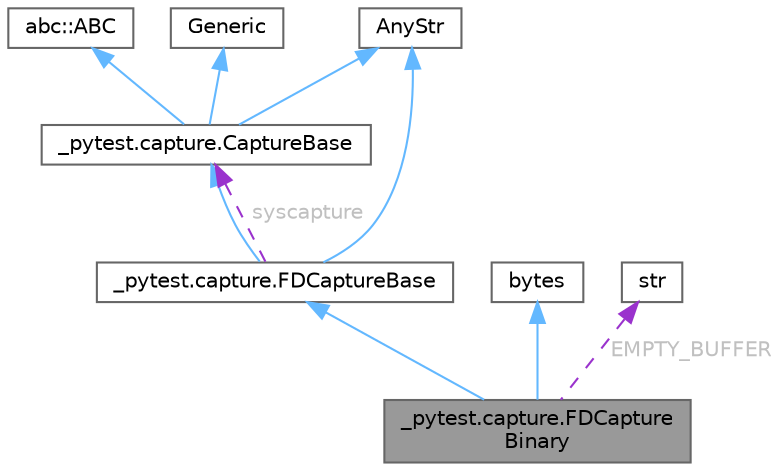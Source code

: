 digraph "_pytest.capture.FDCaptureBinary"
{
 // LATEX_PDF_SIZE
  bgcolor="transparent";
  edge [fontname=Helvetica,fontsize=10,labelfontname=Helvetica,labelfontsize=10];
  node [fontname=Helvetica,fontsize=10,shape=box,height=0.2,width=0.4];
  Node1 [id="Node000001",label="_pytest.capture.FDCapture\lBinary",height=0.2,width=0.4,color="gray40", fillcolor="grey60", style="filled", fontcolor="black",tooltip=" "];
  Node2 -> Node1 [id="edge1_Node000001_Node000002",dir="back",color="steelblue1",style="solid",tooltip=" "];
  Node2 [id="Node000002",label="_pytest.capture.FDCaptureBase",height=0.2,width=0.4,color="gray40", fillcolor="white", style="filled",URL="$class__pytest_1_1capture_1_1_f_d_capture_base.html",tooltip=" "];
  Node3 -> Node2 [id="edge2_Node000002_Node000003",dir="back",color="steelblue1",style="solid",tooltip=" "];
  Node3 [id="Node000003",label="_pytest.capture.CaptureBase",height=0.2,width=0.4,color="gray40", fillcolor="white", style="filled",URL="$class__pytest_1_1capture_1_1_capture_base.html",tooltip=" "];
  Node4 -> Node3 [id="edge3_Node000003_Node000004",dir="back",color="steelblue1",style="solid",tooltip=" "];
  Node4 [id="Node000004",label="abc::ABC",height=0.2,width=0.4,color="gray40", fillcolor="white", style="filled",tooltip=" "];
  Node5 -> Node3 [id="edge4_Node000003_Node000005",dir="back",color="steelblue1",style="solid",tooltip=" "];
  Node5 [id="Node000005",label="Generic",height=0.2,width=0.4,color="gray40", fillcolor="white", style="filled",tooltip=" "];
  Node6 -> Node3 [id="edge5_Node000003_Node000006",dir="back",color="steelblue1",style="solid",tooltip=" "];
  Node6 [id="Node000006",label="AnyStr",height=0.2,width=0.4,color="gray40", fillcolor="white", style="filled",tooltip=" "];
  Node6 -> Node2 [id="edge6_Node000002_Node000006",dir="back",color="steelblue1",style="solid",tooltip=" "];
  Node3 -> Node2 [id="edge7_Node000002_Node000003",dir="back",color="darkorchid3",style="dashed",tooltip=" ",label=" syscapture",fontcolor="grey" ];
  Node7 -> Node1 [id="edge8_Node000001_Node000007",dir="back",color="steelblue1",style="solid",tooltip=" "];
  Node7 [id="Node000007",label="bytes",height=0.2,width=0.4,color="gray40", fillcolor="white", style="filled",tooltip=" "];
  Node8 -> Node1 [id="edge9_Node000001_Node000008",dir="back",color="darkorchid3",style="dashed",tooltip=" ",label=" EMPTY_BUFFER",fontcolor="grey" ];
  Node8 [id="Node000008",label="str",height=0.2,width=0.4,color="gray40", fillcolor="white", style="filled",tooltip=" "];
}
